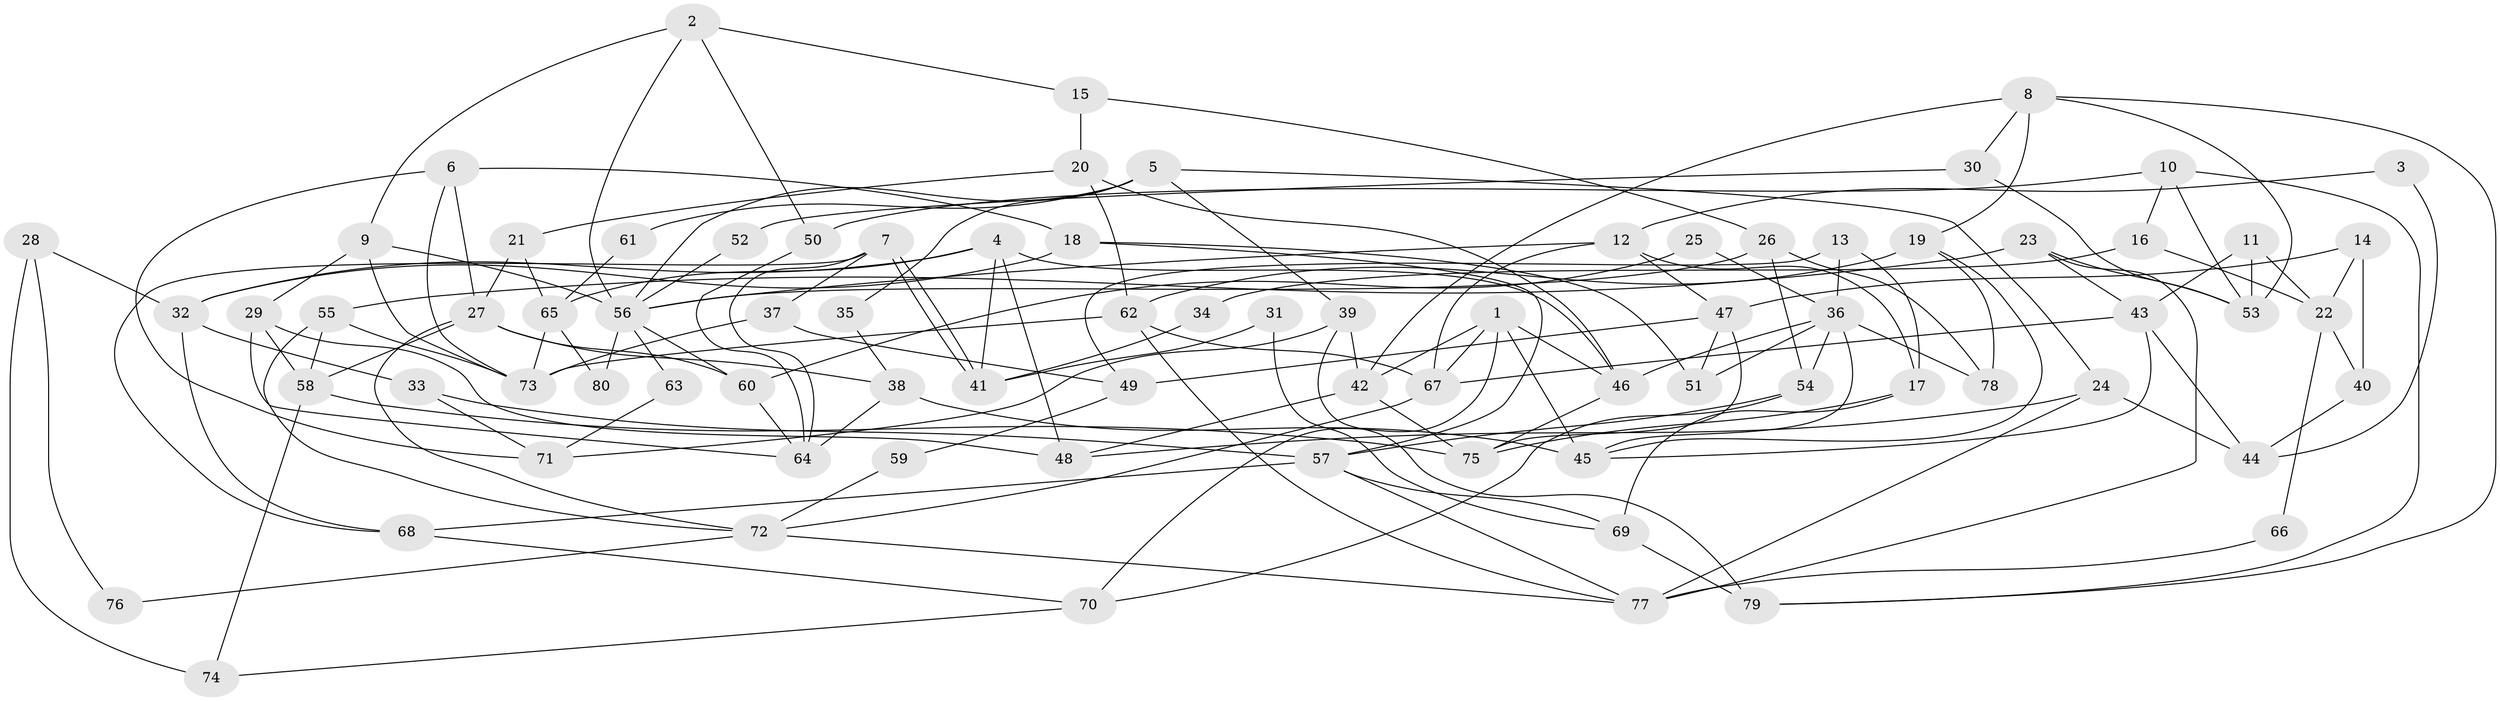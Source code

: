 // coarse degree distribution, {8: 0.12, 5: 0.18, 2: 0.18, 7: 0.12, 6: 0.18, 3: 0.14, 4: 0.06, 10: 0.02}
// Generated by graph-tools (version 1.1) at 2025/41/03/06/25 10:41:58]
// undirected, 80 vertices, 160 edges
graph export_dot {
graph [start="1"]
  node [color=gray90,style=filled];
  1;
  2;
  3;
  4;
  5;
  6;
  7;
  8;
  9;
  10;
  11;
  12;
  13;
  14;
  15;
  16;
  17;
  18;
  19;
  20;
  21;
  22;
  23;
  24;
  25;
  26;
  27;
  28;
  29;
  30;
  31;
  32;
  33;
  34;
  35;
  36;
  37;
  38;
  39;
  40;
  41;
  42;
  43;
  44;
  45;
  46;
  47;
  48;
  49;
  50;
  51;
  52;
  53;
  54;
  55;
  56;
  57;
  58;
  59;
  60;
  61;
  62;
  63;
  64;
  65;
  66;
  67;
  68;
  69;
  70;
  71;
  72;
  73;
  74;
  75;
  76;
  77;
  78;
  79;
  80;
  1 -- 67;
  1 -- 46;
  1 -- 42;
  1 -- 45;
  1 -- 70;
  2 -- 9;
  2 -- 56;
  2 -- 15;
  2 -- 50;
  3 -- 12;
  3 -- 44;
  4 -- 46;
  4 -- 48;
  4 -- 32;
  4 -- 41;
  4 -- 65;
  5 -- 24;
  5 -- 56;
  5 -- 35;
  5 -- 39;
  5 -- 61;
  6 -- 73;
  6 -- 18;
  6 -- 27;
  6 -- 71;
  7 -- 41;
  7 -- 41;
  7 -- 68;
  7 -- 37;
  7 -- 64;
  8 -- 42;
  8 -- 79;
  8 -- 19;
  8 -- 30;
  8 -- 53;
  9 -- 56;
  9 -- 29;
  9 -- 73;
  10 -- 53;
  10 -- 50;
  10 -- 16;
  10 -- 79;
  11 -- 53;
  11 -- 43;
  11 -- 22;
  12 -- 17;
  12 -- 47;
  12 -- 56;
  12 -- 67;
  13 -- 36;
  13 -- 49;
  13 -- 17;
  14 -- 47;
  14 -- 40;
  14 -- 22;
  15 -- 26;
  15 -- 20;
  16 -- 22;
  16 -- 34;
  17 -- 75;
  17 -- 69;
  18 -- 57;
  18 -- 32;
  18 -- 51;
  19 -- 62;
  19 -- 45;
  19 -- 78;
  20 -- 62;
  20 -- 21;
  20 -- 46;
  21 -- 65;
  21 -- 27;
  22 -- 40;
  22 -- 66;
  23 -- 55;
  23 -- 77;
  23 -- 43;
  23 -- 53;
  24 -- 48;
  24 -- 77;
  24 -- 44;
  25 -- 36;
  25 -- 60;
  26 -- 56;
  26 -- 78;
  26 -- 54;
  27 -- 38;
  27 -- 58;
  27 -- 60;
  27 -- 72;
  28 -- 74;
  28 -- 32;
  28 -- 76;
  29 -- 58;
  29 -- 64;
  29 -- 48;
  30 -- 53;
  30 -- 52;
  31 -- 69;
  31 -- 41;
  32 -- 68;
  32 -- 33;
  33 -- 57;
  33 -- 71;
  34 -- 41;
  35 -- 38;
  36 -- 46;
  36 -- 45;
  36 -- 51;
  36 -- 54;
  36 -- 78;
  37 -- 73;
  37 -- 49;
  38 -- 45;
  38 -- 64;
  39 -- 71;
  39 -- 42;
  39 -- 79;
  40 -- 44;
  42 -- 48;
  42 -- 75;
  43 -- 45;
  43 -- 44;
  43 -- 67;
  46 -- 75;
  47 -- 51;
  47 -- 75;
  47 -- 49;
  49 -- 59;
  50 -- 64;
  52 -- 56;
  54 -- 57;
  54 -- 70;
  55 -- 73;
  55 -- 72;
  55 -- 58;
  56 -- 60;
  56 -- 63;
  56 -- 80;
  57 -- 69;
  57 -- 68;
  57 -- 77;
  58 -- 74;
  58 -- 75;
  59 -- 72;
  60 -- 64;
  61 -- 65;
  62 -- 77;
  62 -- 67;
  62 -- 73;
  63 -- 71;
  65 -- 73;
  65 -- 80;
  66 -- 77;
  67 -- 72;
  68 -- 70;
  69 -- 79;
  70 -- 74;
  72 -- 76;
  72 -- 77;
}
